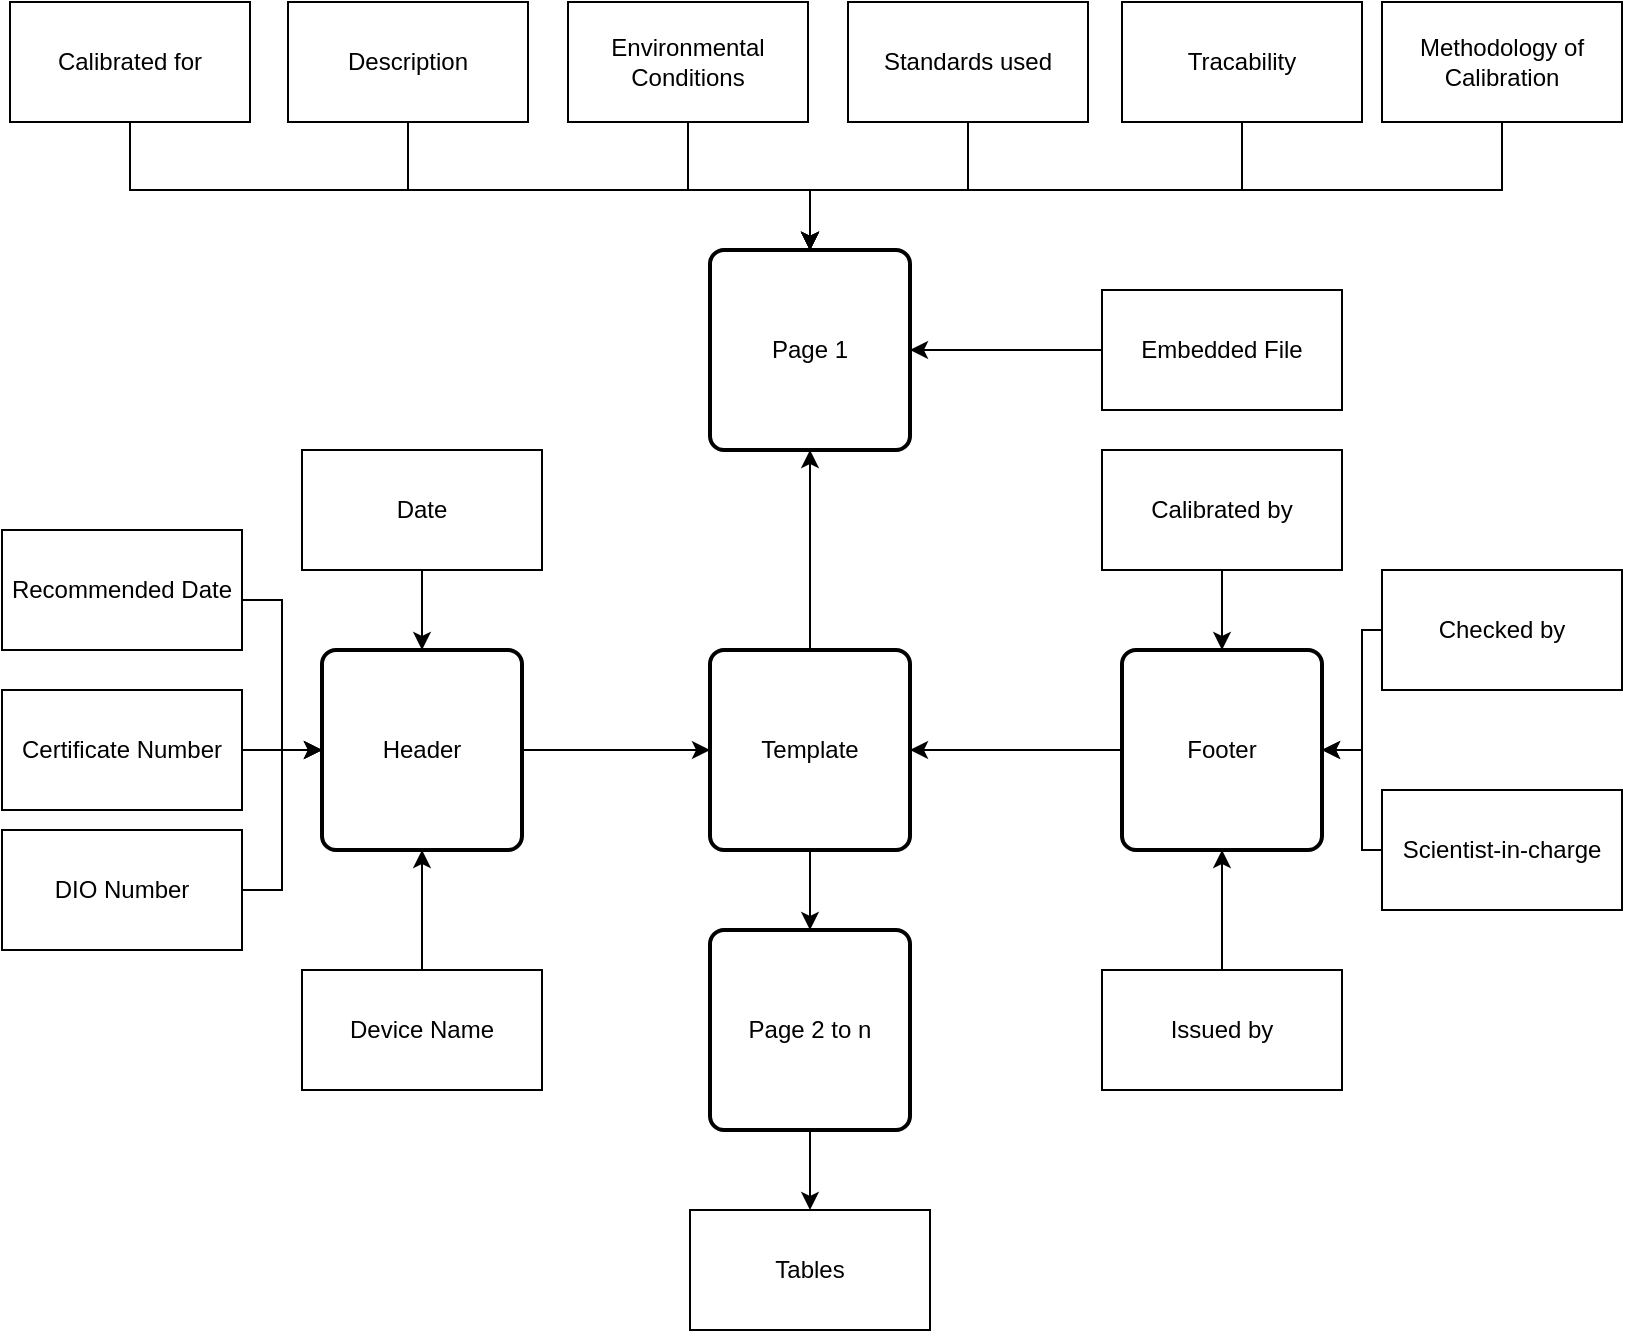 <mxfile version="21.6.9" type="device">
  <diagram id="C5RBs43oDa-KdzZeNtuy" name="Page-1">
    <mxGraphModel dx="1173" dy="506" grid="1" gridSize="10" guides="1" tooltips="1" connect="1" arrows="1" fold="1" page="1" pageScale="1" pageWidth="827" pageHeight="1169" math="0" shadow="0">
      <root>
        <mxCell id="WIyWlLk6GJQsqaUBKTNV-0" />
        <mxCell id="WIyWlLk6GJQsqaUBKTNV-1" parent="WIyWlLk6GJQsqaUBKTNV-0" />
        <mxCell id="nEktA7uAnN124YaLQO_1-41" style="edgeStyle=orthogonalEdgeStyle;rounded=0;orthogonalLoop=1;jettySize=auto;html=1;entryX=0.5;entryY=1;entryDx=0;entryDy=0;" edge="1" parent="WIyWlLk6GJQsqaUBKTNV-1" source="nEktA7uAnN124YaLQO_1-1" target="nEktA7uAnN124YaLQO_1-38">
          <mxGeometry relative="1" as="geometry" />
        </mxCell>
        <mxCell id="nEktA7uAnN124YaLQO_1-71" style="edgeStyle=orthogonalEdgeStyle;rounded=0;orthogonalLoop=1;jettySize=auto;html=1;entryX=0.5;entryY=0;entryDx=0;entryDy=0;" edge="1" parent="WIyWlLk6GJQsqaUBKTNV-1" source="nEktA7uAnN124YaLQO_1-1" target="nEktA7uAnN124YaLQO_1-69">
          <mxGeometry relative="1" as="geometry" />
        </mxCell>
        <mxCell id="nEktA7uAnN124YaLQO_1-1" value="Template" style="rounded=1;whiteSpace=wrap;html=1;absoluteArcSize=1;arcSize=14;strokeWidth=2;" vertex="1" parent="WIyWlLk6GJQsqaUBKTNV-1">
          <mxGeometry x="363" y="460" width="100" height="100" as="geometry" />
        </mxCell>
        <mxCell id="nEktA7uAnN124YaLQO_1-10" style="edgeStyle=orthogonalEdgeStyle;rounded=0;orthogonalLoop=1;jettySize=auto;html=1;" edge="1" parent="WIyWlLk6GJQsqaUBKTNV-1" source="nEktA7uAnN124YaLQO_1-3" target="nEktA7uAnN124YaLQO_1-1">
          <mxGeometry relative="1" as="geometry" />
        </mxCell>
        <mxCell id="nEktA7uAnN124YaLQO_1-3" value="Header" style="rounded=1;whiteSpace=wrap;html=1;absoluteArcSize=1;arcSize=14;strokeWidth=2;" vertex="1" parent="WIyWlLk6GJQsqaUBKTNV-1">
          <mxGeometry x="169" y="460" width="100" height="100" as="geometry" />
        </mxCell>
        <mxCell id="nEktA7uAnN124YaLQO_1-11" style="edgeStyle=orthogonalEdgeStyle;rounded=0;orthogonalLoop=1;jettySize=auto;html=1;entryX=1;entryY=0.5;entryDx=0;entryDy=0;" edge="1" parent="WIyWlLk6GJQsqaUBKTNV-1" source="nEktA7uAnN124YaLQO_1-4" target="nEktA7uAnN124YaLQO_1-1">
          <mxGeometry relative="1" as="geometry" />
        </mxCell>
        <mxCell id="nEktA7uAnN124YaLQO_1-4" value="Footer" style="rounded=1;whiteSpace=wrap;html=1;absoluteArcSize=1;arcSize=14;strokeWidth=2;" vertex="1" parent="WIyWlLk6GJQsqaUBKTNV-1">
          <mxGeometry x="569" y="460" width="100" height="100" as="geometry" />
        </mxCell>
        <mxCell id="nEktA7uAnN124YaLQO_1-6" style="edgeStyle=orthogonalEdgeStyle;rounded=0;orthogonalLoop=1;jettySize=auto;html=1;entryX=0.5;entryY=0;entryDx=0;entryDy=0;" edge="1" parent="WIyWlLk6GJQsqaUBKTNV-1" source="nEktA7uAnN124YaLQO_1-5" target="nEktA7uAnN124YaLQO_1-3">
          <mxGeometry relative="1" as="geometry" />
        </mxCell>
        <mxCell id="nEktA7uAnN124YaLQO_1-5" value="Date" style="rounded=0;whiteSpace=wrap;html=1;" vertex="1" parent="WIyWlLk6GJQsqaUBKTNV-1">
          <mxGeometry x="159" y="360" width="120" height="60" as="geometry" />
        </mxCell>
        <mxCell id="nEktA7uAnN124YaLQO_1-13" style="edgeStyle=orthogonalEdgeStyle;rounded=0;orthogonalLoop=1;jettySize=auto;html=1;entryX=0;entryY=0.5;entryDx=0;entryDy=0;" edge="1" parent="WIyWlLk6GJQsqaUBKTNV-1" source="nEktA7uAnN124YaLQO_1-8" target="nEktA7uAnN124YaLQO_1-3">
          <mxGeometry relative="1" as="geometry">
            <Array as="points">
              <mxPoint x="89" y="435" />
              <mxPoint x="149" y="435" />
              <mxPoint x="149" y="510" />
            </Array>
          </mxGeometry>
        </mxCell>
        <mxCell id="nEktA7uAnN124YaLQO_1-8" value="Recommended Date" style="rounded=0;whiteSpace=wrap;html=1;" vertex="1" parent="WIyWlLk6GJQsqaUBKTNV-1">
          <mxGeometry x="9" y="400" width="120" height="60" as="geometry" />
        </mxCell>
        <mxCell id="nEktA7uAnN124YaLQO_1-14" style="edgeStyle=orthogonalEdgeStyle;rounded=0;orthogonalLoop=1;jettySize=auto;html=1;entryX=0;entryY=0.5;entryDx=0;entryDy=0;" edge="1" parent="WIyWlLk6GJQsqaUBKTNV-1" source="nEktA7uAnN124YaLQO_1-12" target="nEktA7uAnN124YaLQO_1-3">
          <mxGeometry relative="1" as="geometry" />
        </mxCell>
        <mxCell id="nEktA7uAnN124YaLQO_1-12" value="Certificate Number" style="rounded=0;whiteSpace=wrap;html=1;" vertex="1" parent="WIyWlLk6GJQsqaUBKTNV-1">
          <mxGeometry x="9" y="480" width="120" height="60" as="geometry" />
        </mxCell>
        <mxCell id="nEktA7uAnN124YaLQO_1-16" style="edgeStyle=orthogonalEdgeStyle;rounded=0;orthogonalLoop=1;jettySize=auto;html=1;entryX=0;entryY=0.5;entryDx=0;entryDy=0;" edge="1" parent="WIyWlLk6GJQsqaUBKTNV-1" source="nEktA7uAnN124YaLQO_1-15" target="nEktA7uAnN124YaLQO_1-3">
          <mxGeometry relative="1" as="geometry" />
        </mxCell>
        <mxCell id="nEktA7uAnN124YaLQO_1-15" value="DIO Number" style="rounded=0;whiteSpace=wrap;html=1;" vertex="1" parent="WIyWlLk6GJQsqaUBKTNV-1">
          <mxGeometry x="9" y="550" width="120" height="60" as="geometry" />
        </mxCell>
        <mxCell id="nEktA7uAnN124YaLQO_1-18" style="edgeStyle=orthogonalEdgeStyle;rounded=0;orthogonalLoop=1;jettySize=auto;html=1;entryX=0.5;entryY=1;entryDx=0;entryDy=0;" edge="1" parent="WIyWlLk6GJQsqaUBKTNV-1" source="nEktA7uAnN124YaLQO_1-17" target="nEktA7uAnN124YaLQO_1-3">
          <mxGeometry relative="1" as="geometry" />
        </mxCell>
        <mxCell id="nEktA7uAnN124YaLQO_1-17" value="Device Name" style="rounded=0;whiteSpace=wrap;html=1;" vertex="1" parent="WIyWlLk6GJQsqaUBKTNV-1">
          <mxGeometry x="159" y="620" width="120" height="60" as="geometry" />
        </mxCell>
        <mxCell id="nEktA7uAnN124YaLQO_1-24" style="edgeStyle=orthogonalEdgeStyle;rounded=0;orthogonalLoop=1;jettySize=auto;html=1;entryX=0.5;entryY=0;entryDx=0;entryDy=0;" edge="1" parent="WIyWlLk6GJQsqaUBKTNV-1" source="nEktA7uAnN124YaLQO_1-19" target="nEktA7uAnN124YaLQO_1-4">
          <mxGeometry relative="1" as="geometry" />
        </mxCell>
        <mxCell id="nEktA7uAnN124YaLQO_1-19" value="Calibrated by" style="rounded=0;whiteSpace=wrap;html=1;" vertex="1" parent="WIyWlLk6GJQsqaUBKTNV-1">
          <mxGeometry x="559" y="360" width="120" height="60" as="geometry" />
        </mxCell>
        <mxCell id="nEktA7uAnN124YaLQO_1-25" style="edgeStyle=orthogonalEdgeStyle;rounded=0;orthogonalLoop=1;jettySize=auto;html=1;exitX=0;exitY=0.5;exitDx=0;exitDy=0;entryX=1;entryY=0.5;entryDx=0;entryDy=0;" edge="1" parent="WIyWlLk6GJQsqaUBKTNV-1" source="nEktA7uAnN124YaLQO_1-21" target="nEktA7uAnN124YaLQO_1-4">
          <mxGeometry relative="1" as="geometry">
            <Array as="points">
              <mxPoint x="689" y="450" />
              <mxPoint x="689" y="510" />
            </Array>
          </mxGeometry>
        </mxCell>
        <mxCell id="nEktA7uAnN124YaLQO_1-21" value="Checked by" style="rounded=0;whiteSpace=wrap;html=1;" vertex="1" parent="WIyWlLk6GJQsqaUBKTNV-1">
          <mxGeometry x="699" y="420" width="120" height="60" as="geometry" />
        </mxCell>
        <mxCell id="nEktA7uAnN124YaLQO_1-26" style="edgeStyle=orthogonalEdgeStyle;rounded=0;orthogonalLoop=1;jettySize=auto;html=1;entryX=1;entryY=0.5;entryDx=0;entryDy=0;" edge="1" parent="WIyWlLk6GJQsqaUBKTNV-1" source="nEktA7uAnN124YaLQO_1-22" target="nEktA7uAnN124YaLQO_1-4">
          <mxGeometry relative="1" as="geometry">
            <Array as="points">
              <mxPoint x="689" y="560" />
              <mxPoint x="689" y="510" />
            </Array>
          </mxGeometry>
        </mxCell>
        <mxCell id="nEktA7uAnN124YaLQO_1-22" value="Scientist-in-charge" style="rounded=0;whiteSpace=wrap;html=1;" vertex="1" parent="WIyWlLk6GJQsqaUBKTNV-1">
          <mxGeometry x="699" y="530" width="120" height="60" as="geometry" />
        </mxCell>
        <mxCell id="nEktA7uAnN124YaLQO_1-27" style="edgeStyle=orthogonalEdgeStyle;rounded=0;orthogonalLoop=1;jettySize=auto;html=1;entryX=0.5;entryY=1;entryDx=0;entryDy=0;" edge="1" parent="WIyWlLk6GJQsqaUBKTNV-1" source="nEktA7uAnN124YaLQO_1-23" target="nEktA7uAnN124YaLQO_1-4">
          <mxGeometry relative="1" as="geometry" />
        </mxCell>
        <mxCell id="nEktA7uAnN124YaLQO_1-23" value="Issued by" style="rounded=0;whiteSpace=wrap;html=1;" vertex="1" parent="WIyWlLk6GJQsqaUBKTNV-1">
          <mxGeometry x="559" y="620" width="120" height="60" as="geometry" />
        </mxCell>
        <mxCell id="nEktA7uAnN124YaLQO_1-38" value="Page 1" style="rounded=1;whiteSpace=wrap;html=1;absoluteArcSize=1;arcSize=14;strokeWidth=2;" vertex="1" parent="WIyWlLk6GJQsqaUBKTNV-1">
          <mxGeometry x="363" y="260" width="100" height="100" as="geometry" />
        </mxCell>
        <mxCell id="nEktA7uAnN124YaLQO_1-60" style="edgeStyle=orthogonalEdgeStyle;rounded=0;orthogonalLoop=1;jettySize=auto;html=1;entryX=0.5;entryY=0;entryDx=0;entryDy=0;" edge="1" parent="WIyWlLk6GJQsqaUBKTNV-1" source="nEktA7uAnN124YaLQO_1-42" target="nEktA7uAnN124YaLQO_1-38">
          <mxGeometry relative="1" as="geometry">
            <Array as="points">
              <mxPoint x="73" y="230" />
              <mxPoint x="413" y="230" />
            </Array>
          </mxGeometry>
        </mxCell>
        <mxCell id="nEktA7uAnN124YaLQO_1-42" value="Calibrated for" style="rounded=0;whiteSpace=wrap;html=1;" vertex="1" parent="WIyWlLk6GJQsqaUBKTNV-1">
          <mxGeometry x="13" y="136" width="120" height="60" as="geometry" />
        </mxCell>
        <mxCell id="nEktA7uAnN124YaLQO_1-59" style="edgeStyle=orthogonalEdgeStyle;rounded=0;orthogonalLoop=1;jettySize=auto;html=1;entryX=0.5;entryY=0;entryDx=0;entryDy=0;" edge="1" parent="WIyWlLk6GJQsqaUBKTNV-1" source="nEktA7uAnN124YaLQO_1-44" target="nEktA7uAnN124YaLQO_1-38">
          <mxGeometry relative="1" as="geometry">
            <Array as="points">
              <mxPoint x="212" y="230" />
              <mxPoint x="413" y="230" />
            </Array>
          </mxGeometry>
        </mxCell>
        <mxCell id="nEktA7uAnN124YaLQO_1-44" value="Description" style="rounded=0;whiteSpace=wrap;html=1;" vertex="1" parent="WIyWlLk6GJQsqaUBKTNV-1">
          <mxGeometry x="152" y="136" width="120" height="60" as="geometry" />
        </mxCell>
        <mxCell id="nEktA7uAnN124YaLQO_1-57" style="edgeStyle=orthogonalEdgeStyle;rounded=0;orthogonalLoop=1;jettySize=auto;html=1;entryX=0.5;entryY=0;entryDx=0;entryDy=0;" edge="1" parent="WIyWlLk6GJQsqaUBKTNV-1" source="nEktA7uAnN124YaLQO_1-46" target="nEktA7uAnN124YaLQO_1-38">
          <mxGeometry relative="1" as="geometry">
            <Array as="points">
              <mxPoint x="352" y="230" />
              <mxPoint x="413" y="230" />
            </Array>
          </mxGeometry>
        </mxCell>
        <mxCell id="nEktA7uAnN124YaLQO_1-46" value="Environmental Conditions" style="rounded=0;whiteSpace=wrap;html=1;" vertex="1" parent="WIyWlLk6GJQsqaUBKTNV-1">
          <mxGeometry x="292" y="136" width="120" height="60" as="geometry" />
        </mxCell>
        <mxCell id="nEktA7uAnN124YaLQO_1-58" style="edgeStyle=orthogonalEdgeStyle;rounded=0;orthogonalLoop=1;jettySize=auto;html=1;entryX=0.5;entryY=0;entryDx=0;entryDy=0;" edge="1" parent="WIyWlLk6GJQsqaUBKTNV-1" source="nEktA7uAnN124YaLQO_1-48" target="nEktA7uAnN124YaLQO_1-38">
          <mxGeometry relative="1" as="geometry">
            <Array as="points">
              <mxPoint x="492" y="230" />
              <mxPoint x="413" y="230" />
            </Array>
          </mxGeometry>
        </mxCell>
        <mxCell id="nEktA7uAnN124YaLQO_1-48" value="Standards used" style="rounded=0;whiteSpace=wrap;html=1;" vertex="1" parent="WIyWlLk6GJQsqaUBKTNV-1">
          <mxGeometry x="432" y="136" width="120" height="60" as="geometry" />
        </mxCell>
        <mxCell id="nEktA7uAnN124YaLQO_1-62" style="edgeStyle=orthogonalEdgeStyle;rounded=0;orthogonalLoop=1;jettySize=auto;html=1;entryX=0.5;entryY=0;entryDx=0;entryDy=0;" edge="1" parent="WIyWlLk6GJQsqaUBKTNV-1" source="nEktA7uAnN124YaLQO_1-61" target="nEktA7uAnN124YaLQO_1-38">
          <mxGeometry relative="1" as="geometry">
            <Array as="points">
              <mxPoint x="629" y="230" />
              <mxPoint x="413" y="230" />
            </Array>
          </mxGeometry>
        </mxCell>
        <mxCell id="nEktA7uAnN124YaLQO_1-61" value="Tracability" style="rounded=0;whiteSpace=wrap;html=1;" vertex="1" parent="WIyWlLk6GJQsqaUBKTNV-1">
          <mxGeometry x="569" y="136" width="120" height="60" as="geometry" />
        </mxCell>
        <mxCell id="nEktA7uAnN124YaLQO_1-64" style="edgeStyle=orthogonalEdgeStyle;rounded=0;orthogonalLoop=1;jettySize=auto;html=1;entryX=0.5;entryY=0;entryDx=0;entryDy=0;" edge="1" parent="WIyWlLk6GJQsqaUBKTNV-1" source="nEktA7uAnN124YaLQO_1-63" target="nEktA7uAnN124YaLQO_1-38">
          <mxGeometry relative="1" as="geometry">
            <Array as="points">
              <mxPoint x="759" y="230" />
              <mxPoint x="413" y="230" />
            </Array>
          </mxGeometry>
        </mxCell>
        <mxCell id="nEktA7uAnN124YaLQO_1-63" value="Methodology of Calibration" style="rounded=0;whiteSpace=wrap;html=1;" vertex="1" parent="WIyWlLk6GJQsqaUBKTNV-1">
          <mxGeometry x="699" y="136" width="120" height="60" as="geometry" />
        </mxCell>
        <mxCell id="nEktA7uAnN124YaLQO_1-66" style="edgeStyle=orthogonalEdgeStyle;rounded=0;orthogonalLoop=1;jettySize=auto;html=1;entryX=1;entryY=0.5;entryDx=0;entryDy=0;" edge="1" parent="WIyWlLk6GJQsqaUBKTNV-1" source="nEktA7uAnN124YaLQO_1-65" target="nEktA7uAnN124YaLQO_1-38">
          <mxGeometry relative="1" as="geometry" />
        </mxCell>
        <mxCell id="nEktA7uAnN124YaLQO_1-65" value="Embedded File" style="rounded=0;whiteSpace=wrap;html=1;" vertex="1" parent="WIyWlLk6GJQsqaUBKTNV-1">
          <mxGeometry x="559" y="280" width="120" height="60" as="geometry" />
        </mxCell>
        <mxCell id="nEktA7uAnN124YaLQO_1-67" value="Tables" style="rounded=0;whiteSpace=wrap;html=1;" vertex="1" parent="WIyWlLk6GJQsqaUBKTNV-1">
          <mxGeometry x="353" y="740" width="120" height="60" as="geometry" />
        </mxCell>
        <mxCell id="nEktA7uAnN124YaLQO_1-73" style="edgeStyle=orthogonalEdgeStyle;rounded=0;orthogonalLoop=1;jettySize=auto;html=1;entryX=0.5;entryY=0;entryDx=0;entryDy=0;" edge="1" parent="WIyWlLk6GJQsqaUBKTNV-1" source="nEktA7uAnN124YaLQO_1-69" target="nEktA7uAnN124YaLQO_1-67">
          <mxGeometry relative="1" as="geometry" />
        </mxCell>
        <mxCell id="nEktA7uAnN124YaLQO_1-69" value="Page 2 to n" style="rounded=1;whiteSpace=wrap;html=1;absoluteArcSize=1;arcSize=14;strokeWidth=2;" vertex="1" parent="WIyWlLk6GJQsqaUBKTNV-1">
          <mxGeometry x="363" y="600" width="100" height="100" as="geometry" />
        </mxCell>
      </root>
    </mxGraphModel>
  </diagram>
</mxfile>

